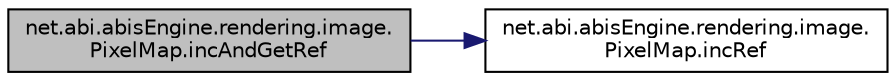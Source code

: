 digraph "net.abi.abisEngine.rendering.image.PixelMap.incAndGetRef"
{
 // LATEX_PDF_SIZE
  edge [fontname="Helvetica",fontsize="10",labelfontname="Helvetica",labelfontsize="10"];
  node [fontname="Helvetica",fontsize="10",shape=record];
  rankdir="LR";
  Node1 [label="net.abi.abisEngine.rendering.image.\lPixelMap.incAndGetRef",height=0.2,width=0.4,color="black", fillcolor="grey75", style="filled", fontcolor="black",tooltip=" "];
  Node1 -> Node2 [color="midnightblue",fontsize="10",style="solid",fontname="Helvetica"];
  Node2 [label="net.abi.abisEngine.rendering.image.\lPixelMap.incRef",height=0.2,width=0.4,color="black", fillcolor="white", style="filled",URL="$d0/d93/classnet_1_1abi_1_1abis_engine_1_1rendering_1_1image_1_1_pixel_map.html#abc21cd6cc4f1f4bd41dc4d0edfb20d91",tooltip=" "];
}

